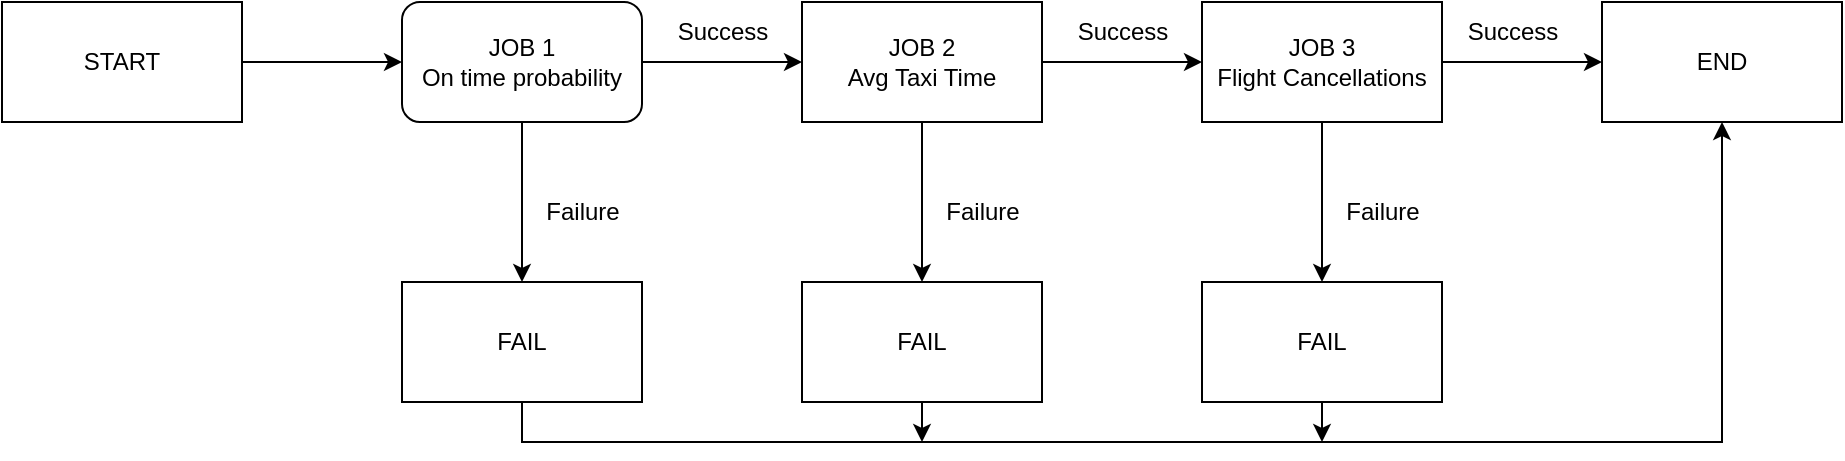 <mxfile version="26.2.12">
  <diagram name="Page-1" id="vTmbtPRB-7lngf16kc15">
    <mxGraphModel dx="2060" dy="1112" grid="1" gridSize="10" guides="1" tooltips="1" connect="1" arrows="1" fold="1" page="1" pageScale="1" pageWidth="850" pageHeight="1100" math="0" shadow="0">
      <root>
        <mxCell id="0" />
        <mxCell id="1" parent="0" />
        <mxCell id="_a2HexDW0yAA7-zQYXx_-9" style="edgeStyle=orthogonalEdgeStyle;rounded=0;orthogonalLoop=1;jettySize=auto;html=1;exitX=1;exitY=0.5;exitDx=0;exitDy=0;entryX=0;entryY=0.5;entryDx=0;entryDy=0;strokeColor=light-dark(#000000,#66FF66);" edge="1" parent="1" source="_a2HexDW0yAA7-zQYXx_-1" target="_a2HexDW0yAA7-zQYXx_-2">
          <mxGeometry relative="1" as="geometry" />
        </mxCell>
        <mxCell id="_a2HexDW0yAA7-zQYXx_-1" value="START" style="rounded=0;whiteSpace=wrap;html=1;" vertex="1" parent="1">
          <mxGeometry x="40" y="380" width="120" height="60" as="geometry" />
        </mxCell>
        <mxCell id="_a2HexDW0yAA7-zQYXx_-10" style="edgeStyle=orthogonalEdgeStyle;rounded=0;orthogonalLoop=1;jettySize=auto;html=1;exitX=1;exitY=0.5;exitDx=0;exitDy=0;entryX=0;entryY=0.5;entryDx=0;entryDy=0;strokeColor=light-dark(#000000,#33FF33);" edge="1" parent="1" source="_a2HexDW0yAA7-zQYXx_-2" target="_a2HexDW0yAA7-zQYXx_-3">
          <mxGeometry relative="1" as="geometry" />
        </mxCell>
        <mxCell id="_a2HexDW0yAA7-zQYXx_-13" style="edgeStyle=orthogonalEdgeStyle;rounded=0;orthogonalLoop=1;jettySize=auto;html=1;exitX=0.5;exitY=1;exitDx=0;exitDy=0;entryX=0.5;entryY=0;entryDx=0;entryDy=0;strokeColor=light-dark(#000000,#FF0000);" edge="1" parent="1" source="_a2HexDW0yAA7-zQYXx_-2" target="_a2HexDW0yAA7-zQYXx_-6">
          <mxGeometry relative="1" as="geometry" />
        </mxCell>
        <mxCell id="_a2HexDW0yAA7-zQYXx_-2" value="JOB 1&lt;div&gt;On time probability&lt;/div&gt;" style="rounded=1;whiteSpace=wrap;html=1;" vertex="1" parent="1">
          <mxGeometry x="240" y="380" width="120" height="60" as="geometry" />
        </mxCell>
        <mxCell id="_a2HexDW0yAA7-zQYXx_-11" style="edgeStyle=orthogonalEdgeStyle;rounded=0;orthogonalLoop=1;jettySize=auto;html=1;exitX=1;exitY=0.5;exitDx=0;exitDy=0;entryX=0;entryY=0.5;entryDx=0;entryDy=0;strokeColor=light-dark(#000000,#33FF33);" edge="1" parent="1" source="_a2HexDW0yAA7-zQYXx_-3" target="_a2HexDW0yAA7-zQYXx_-4">
          <mxGeometry relative="1" as="geometry" />
        </mxCell>
        <mxCell id="_a2HexDW0yAA7-zQYXx_-14" style="edgeStyle=orthogonalEdgeStyle;rounded=0;orthogonalLoop=1;jettySize=auto;html=1;exitX=0.5;exitY=1;exitDx=0;exitDy=0;entryX=0.5;entryY=0;entryDx=0;entryDy=0;strokeColor=light-dark(#000000,#FF0000);" edge="1" parent="1" source="_a2HexDW0yAA7-zQYXx_-3" target="_a2HexDW0yAA7-zQYXx_-7">
          <mxGeometry relative="1" as="geometry" />
        </mxCell>
        <mxCell id="_a2HexDW0yAA7-zQYXx_-3" value="JOB 2&lt;div&gt;Avg Taxi Time&lt;/div&gt;" style="rounded=0;whiteSpace=wrap;html=1;" vertex="1" parent="1">
          <mxGeometry x="440" y="380" width="120" height="60" as="geometry" />
        </mxCell>
        <mxCell id="_a2HexDW0yAA7-zQYXx_-12" style="edgeStyle=orthogonalEdgeStyle;rounded=0;orthogonalLoop=1;jettySize=auto;html=1;exitX=1;exitY=0.5;exitDx=0;exitDy=0;entryX=0;entryY=0.5;entryDx=0;entryDy=0;strokeColor=light-dark(#000000,#33FF33);" edge="1" parent="1" source="_a2HexDW0yAA7-zQYXx_-4" target="_a2HexDW0yAA7-zQYXx_-5">
          <mxGeometry relative="1" as="geometry" />
        </mxCell>
        <mxCell id="_a2HexDW0yAA7-zQYXx_-15" style="edgeStyle=orthogonalEdgeStyle;rounded=0;orthogonalLoop=1;jettySize=auto;html=1;exitX=0.5;exitY=1;exitDx=0;exitDy=0;entryX=0.5;entryY=0;entryDx=0;entryDy=0;strokeColor=light-dark(#000000,#FF0000);" edge="1" parent="1" source="_a2HexDW0yAA7-zQYXx_-4" target="_a2HexDW0yAA7-zQYXx_-8">
          <mxGeometry relative="1" as="geometry" />
        </mxCell>
        <mxCell id="_a2HexDW0yAA7-zQYXx_-4" value="JOB 3&lt;div&gt;Flight Cancellations&lt;/div&gt;" style="rounded=0;whiteSpace=wrap;html=1;" vertex="1" parent="1">
          <mxGeometry x="640" y="380" width="120" height="60" as="geometry" />
        </mxCell>
        <mxCell id="_a2HexDW0yAA7-zQYXx_-5" value="END" style="rounded=0;whiteSpace=wrap;html=1;" vertex="1" parent="1">
          <mxGeometry x="840" y="380" width="120" height="60" as="geometry" />
        </mxCell>
        <mxCell id="_a2HexDW0yAA7-zQYXx_-16" style="edgeStyle=orthogonalEdgeStyle;rounded=0;orthogonalLoop=1;jettySize=auto;html=1;exitX=0.5;exitY=1;exitDx=0;exitDy=0;entryX=0.5;entryY=1;entryDx=0;entryDy=0;strokeColor=light-dark(#000000,#FF0000);" edge="1" parent="1" source="_a2HexDW0yAA7-zQYXx_-6" target="_a2HexDW0yAA7-zQYXx_-5">
          <mxGeometry relative="1" as="geometry" />
        </mxCell>
        <mxCell id="_a2HexDW0yAA7-zQYXx_-6" value="FAIL" style="rounded=0;whiteSpace=wrap;html=1;strokeColor=light-dark(#000000,#FF0000);" vertex="1" parent="1">
          <mxGeometry x="240" y="520" width="120" height="60" as="geometry" />
        </mxCell>
        <mxCell id="_a2HexDW0yAA7-zQYXx_-17" style="edgeStyle=orthogonalEdgeStyle;rounded=0;orthogonalLoop=1;jettySize=auto;html=1;exitX=0.5;exitY=1;exitDx=0;exitDy=0;strokeColor=light-dark(#000000,#FF0000);" edge="1" parent="1" source="_a2HexDW0yAA7-zQYXx_-7">
          <mxGeometry relative="1" as="geometry">
            <mxPoint x="500" y="600" as="targetPoint" />
          </mxGeometry>
        </mxCell>
        <mxCell id="_a2HexDW0yAA7-zQYXx_-7" value="FAIL" style="rounded=0;whiteSpace=wrap;html=1;strokeColor=light-dark(#000000,#FF0000);" vertex="1" parent="1">
          <mxGeometry x="440" y="520" width="120" height="60" as="geometry" />
        </mxCell>
        <mxCell id="_a2HexDW0yAA7-zQYXx_-18" style="edgeStyle=orthogonalEdgeStyle;rounded=0;orthogonalLoop=1;jettySize=auto;html=1;exitX=0.5;exitY=1;exitDx=0;exitDy=0;strokeColor=light-dark(#000000,#FF0000);" edge="1" parent="1" source="_a2HexDW0yAA7-zQYXx_-8">
          <mxGeometry relative="1" as="geometry">
            <mxPoint x="700" y="600" as="targetPoint" />
          </mxGeometry>
        </mxCell>
        <mxCell id="_a2HexDW0yAA7-zQYXx_-8" value="FAIL" style="rounded=0;whiteSpace=wrap;html=1;strokeColor=light-dark(#000000,#FF0000);" vertex="1" parent="1">
          <mxGeometry x="640" y="520" width="120" height="60" as="geometry" />
        </mxCell>
        <mxCell id="_a2HexDW0yAA7-zQYXx_-19" value="Success" style="text;html=1;align=center;verticalAlign=middle;resizable=0;points=[];autosize=1;strokeColor=none;fillColor=none;fontColor=light-dark(#000000,#000000);" vertex="1" parent="1">
          <mxGeometry x="365" y="380" width="70" height="30" as="geometry" />
        </mxCell>
        <mxCell id="_a2HexDW0yAA7-zQYXx_-20" value="Success" style="text;html=1;align=center;verticalAlign=middle;resizable=0;points=[];autosize=1;strokeColor=none;fillColor=none;fontColor=light-dark(#000000,#000000);" vertex="1" parent="1">
          <mxGeometry x="565" y="380" width="70" height="30" as="geometry" />
        </mxCell>
        <mxCell id="_a2HexDW0yAA7-zQYXx_-21" value="Success" style="text;html=1;align=center;verticalAlign=middle;resizable=0;points=[];autosize=1;strokeColor=none;fillColor=none;labelBackgroundColor=none;fontColor=light-dark(#000000,#000000);" vertex="1" parent="1">
          <mxGeometry x="760" y="380" width="70" height="30" as="geometry" />
        </mxCell>
        <mxCell id="_a2HexDW0yAA7-zQYXx_-22" value="Failure" style="text;html=1;align=center;verticalAlign=middle;resizable=0;points=[];autosize=1;strokeColor=none;fillColor=none;fontColor=light-dark(#000000,#000000);" vertex="1" parent="1">
          <mxGeometry x="300" y="470" width="60" height="30" as="geometry" />
        </mxCell>
        <mxCell id="_a2HexDW0yAA7-zQYXx_-23" value="Failure" style="text;html=1;align=center;verticalAlign=middle;resizable=0;points=[];autosize=1;strokeColor=none;fillColor=none;fontColor=light-dark(#000000,#000000);" vertex="1" parent="1">
          <mxGeometry x="500" y="470" width="60" height="30" as="geometry" />
        </mxCell>
        <mxCell id="_a2HexDW0yAA7-zQYXx_-24" value="Failure" style="text;html=1;align=center;verticalAlign=middle;resizable=0;points=[];autosize=1;strokeColor=none;fillColor=none;fontColor=light-dark(#000000,#000000);" vertex="1" parent="1">
          <mxGeometry x="700" y="470" width="60" height="30" as="geometry" />
        </mxCell>
      </root>
    </mxGraphModel>
  </diagram>
</mxfile>
